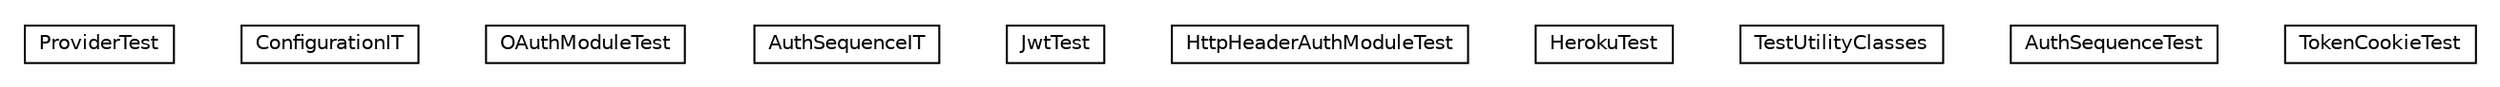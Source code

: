 #!/usr/local/bin/dot
#
# Class diagram 
# Generated by UMLGraph version R5_6-24-gf6e263 (http://www.umlgraph.org/)
#

digraph G {
	edge [fontname="Helvetica",fontsize=10,labelfontname="Helvetica",labelfontsize=10];
	node [fontname="Helvetica",fontsize=10,shape=plaintext];
	nodesep=0.25;
	ranksep=0.5;
	// net.trajano.auth.test.ProviderTest
	c0 [label=<<table title="net.trajano.auth.test.ProviderTest" border="0" cellborder="1" cellspacing="0" cellpadding="2" port="p" href="./ProviderTest.html">
		<tr><td><table border="0" cellspacing="0" cellpadding="1">
<tr><td align="center" balign="center"> ProviderTest </td></tr>
		</table></td></tr>
		</table>>, URL="./ProviderTest.html", fontname="Helvetica", fontcolor="black", fontsize=10.0];
	// net.trajano.auth.test.ConfigurationIT
	c1 [label=<<table title="net.trajano.auth.test.ConfigurationIT" border="0" cellborder="1" cellspacing="0" cellpadding="2" port="p" href="./ConfigurationIT.html">
		<tr><td><table border="0" cellspacing="0" cellpadding="1">
<tr><td align="center" balign="center"> ConfigurationIT </td></tr>
		</table></td></tr>
		</table>>, URL="./ConfigurationIT.html", fontname="Helvetica", fontcolor="black", fontsize=10.0];
	// net.trajano.auth.test.OAuthModuleTest
	c2 [label=<<table title="net.trajano.auth.test.OAuthModuleTest" border="0" cellborder="1" cellspacing="0" cellpadding="2" port="p" href="./OAuthModuleTest.html">
		<tr><td><table border="0" cellspacing="0" cellpadding="1">
<tr><td align="center" balign="center"> OAuthModuleTest </td></tr>
		</table></td></tr>
		</table>>, URL="./OAuthModuleTest.html", fontname="Helvetica", fontcolor="black", fontsize=10.0];
	// net.trajano.auth.test.AuthSequenceIT
	c3 [label=<<table title="net.trajano.auth.test.AuthSequenceIT" border="0" cellborder="1" cellspacing="0" cellpadding="2" port="p" href="./AuthSequenceIT.html">
		<tr><td><table border="0" cellspacing="0" cellpadding="1">
<tr><td align="center" balign="center"> AuthSequenceIT </td></tr>
		</table></td></tr>
		</table>>, URL="./AuthSequenceIT.html", fontname="Helvetica", fontcolor="black", fontsize=10.0];
	// net.trajano.auth.test.JwtTest
	c4 [label=<<table title="net.trajano.auth.test.JwtTest" border="0" cellborder="1" cellspacing="0" cellpadding="2" port="p" href="./JwtTest.html">
		<tr><td><table border="0" cellspacing="0" cellpadding="1">
<tr><td align="center" balign="center"> JwtTest </td></tr>
		</table></td></tr>
		</table>>, URL="./JwtTest.html", fontname="Helvetica", fontcolor="black", fontsize=10.0];
	// net.trajano.auth.test.HttpHeaderAuthModuleTest
	c5 [label=<<table title="net.trajano.auth.test.HttpHeaderAuthModuleTest" border="0" cellborder="1" cellspacing="0" cellpadding="2" port="p" href="./HttpHeaderAuthModuleTest.html">
		<tr><td><table border="0" cellspacing="0" cellpadding="1">
<tr><td align="center" balign="center"> HttpHeaderAuthModuleTest </td></tr>
		</table></td></tr>
		</table>>, URL="./HttpHeaderAuthModuleTest.html", fontname="Helvetica", fontcolor="black", fontsize=10.0];
	// net.trajano.auth.test.HerokuTest
	c6 [label=<<table title="net.trajano.auth.test.HerokuTest" border="0" cellborder="1" cellspacing="0" cellpadding="2" port="p" href="./HerokuTest.html">
		<tr><td><table border="0" cellspacing="0" cellpadding="1">
<tr><td align="center" balign="center"> HerokuTest </td></tr>
		</table></td></tr>
		</table>>, URL="./HerokuTest.html", fontname="Helvetica", fontcolor="black", fontsize=10.0];
	// net.trajano.auth.test.TestUtilityClasses
	c7 [label=<<table title="net.trajano.auth.test.TestUtilityClasses" border="0" cellborder="1" cellspacing="0" cellpadding="2" port="p" href="./TestUtilityClasses.html">
		<tr><td><table border="0" cellspacing="0" cellpadding="1">
<tr><td align="center" balign="center"> TestUtilityClasses </td></tr>
		</table></td></tr>
		</table>>, URL="./TestUtilityClasses.html", fontname="Helvetica", fontcolor="black", fontsize=10.0];
	// net.trajano.auth.test.AuthSequenceTest
	c8 [label=<<table title="net.trajano.auth.test.AuthSequenceTest" border="0" cellborder="1" cellspacing="0" cellpadding="2" port="p" href="./AuthSequenceTest.html">
		<tr><td><table border="0" cellspacing="0" cellpadding="1">
<tr><td align="center" balign="center"> AuthSequenceTest </td></tr>
		</table></td></tr>
		</table>>, URL="./AuthSequenceTest.html", fontname="Helvetica", fontcolor="black", fontsize=10.0];
	// net.trajano.auth.test.TokenCookieTest
	c9 [label=<<table title="net.trajano.auth.test.TokenCookieTest" border="0" cellborder="1" cellspacing="0" cellpadding="2" port="p" href="./TokenCookieTest.html">
		<tr><td><table border="0" cellspacing="0" cellpadding="1">
<tr><td align="center" balign="center"> TokenCookieTest </td></tr>
		</table></td></tr>
		</table>>, URL="./TokenCookieTest.html", fontname="Helvetica", fontcolor="black", fontsize=10.0];
}

